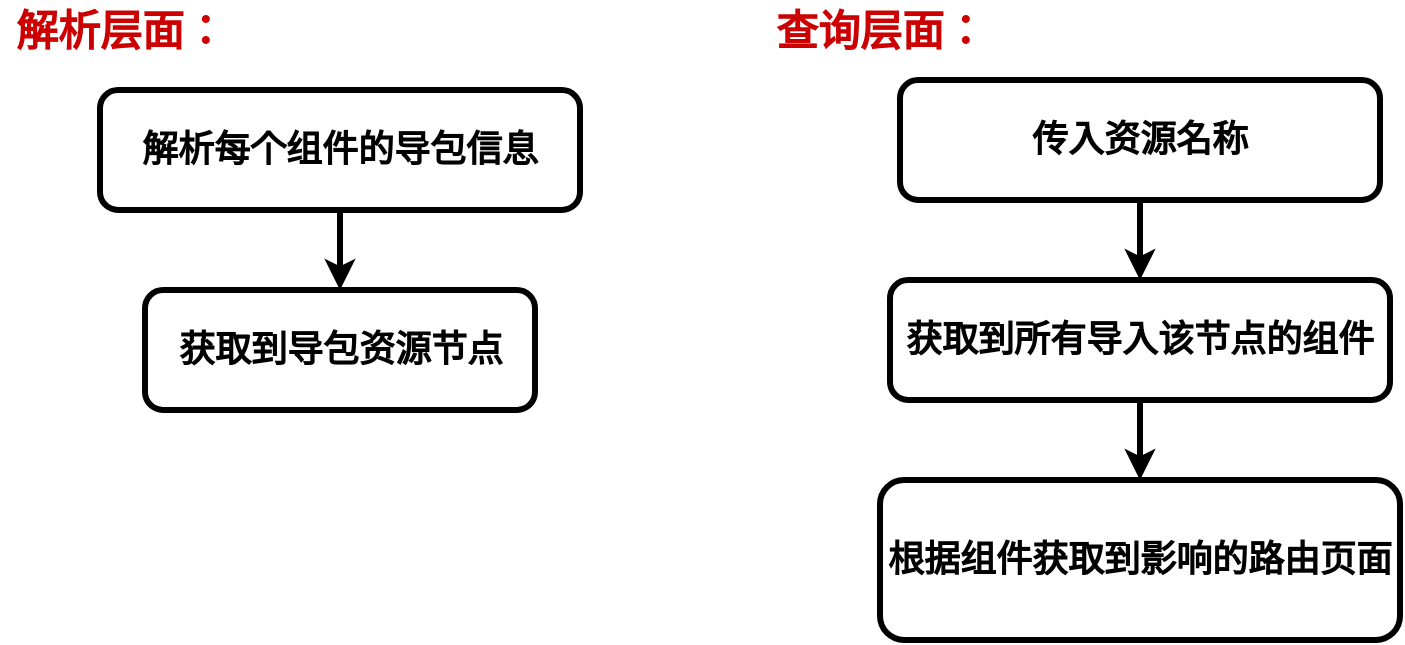 <mxfile version="17.2.1" type="github">
  <diagram id="no-MHdSHV1weaL2BQ-n9" name="第 1 页">
    <mxGraphModel dx="2066" dy="1097" grid="1" gridSize="10" guides="1" tooltips="1" connect="1" arrows="1" fold="1" page="1" pageScale="1" pageWidth="827" pageHeight="1169" math="0" shadow="0">
      <root>
        <mxCell id="0" />
        <mxCell id="1" parent="0" />
        <mxCell id="9YNeWrGiWL2DdZizUm1k-12" value="" style="group" vertex="1" connectable="0" parent="1">
          <mxGeometry x="400" y="35" width="320" height="320" as="geometry" />
        </mxCell>
        <mxCell id="9YNeWrGiWL2DdZizUm1k-6" value="&lt;b style=&quot;font-size: 21px&quot;&gt;&lt;font color=&quot;#cc0000&quot; style=&quot;font-size: 21px&quot;&gt;查询层面：&lt;/font&gt;&lt;/b&gt;" style="text;html=1;align=center;verticalAlign=middle;resizable=0;points=[];autosize=1;strokeColor=none;fillColor=none;fontSize=21;strokeWidth=3;" vertex="1" parent="9YNeWrGiWL2DdZizUm1k-12">
          <mxGeometry width="120" height="30" as="geometry" />
        </mxCell>
        <mxCell id="9YNeWrGiWL2DdZizUm1k-7" value="传入资源名称" style="rounded=1;whiteSpace=wrap;html=1;fontSize=18;fontStyle=1;strokeWidth=3;" vertex="1" parent="9YNeWrGiWL2DdZizUm1k-12">
          <mxGeometry x="70" y="40" width="240" height="60" as="geometry" />
        </mxCell>
        <mxCell id="9YNeWrGiWL2DdZizUm1k-8" value="获取到所有导入该节点的组件" style="whiteSpace=wrap;html=1;fontSize=18;rounded=1;fontStyle=1;strokeWidth=3;" vertex="1" parent="9YNeWrGiWL2DdZizUm1k-12">
          <mxGeometry x="65" y="140" width="250" height="60" as="geometry" />
        </mxCell>
        <mxCell id="9YNeWrGiWL2DdZizUm1k-9" value="" style="edgeStyle=orthogonalEdgeStyle;rounded=0;orthogonalLoop=1;jettySize=auto;html=1;fontSize=21;fontColor=#CC0000;strokeWidth=3;" edge="1" parent="9YNeWrGiWL2DdZizUm1k-12" source="9YNeWrGiWL2DdZizUm1k-7" target="9YNeWrGiWL2DdZizUm1k-8">
          <mxGeometry relative="1" as="geometry" />
        </mxCell>
        <mxCell id="9YNeWrGiWL2DdZizUm1k-10" value="根据组件获取到影响的路由页面" style="whiteSpace=wrap;html=1;fontSize=18;rounded=1;fontStyle=1;strokeWidth=3;" vertex="1" parent="9YNeWrGiWL2DdZizUm1k-12">
          <mxGeometry x="60" y="240" width="260" height="80" as="geometry" />
        </mxCell>
        <mxCell id="9YNeWrGiWL2DdZizUm1k-11" value="" style="edgeStyle=orthogonalEdgeStyle;rounded=0;orthogonalLoop=1;jettySize=auto;html=1;fontSize=21;fontColor=#CC0000;strokeWidth=3;" edge="1" parent="9YNeWrGiWL2DdZizUm1k-12" source="9YNeWrGiWL2DdZizUm1k-8" target="9YNeWrGiWL2DdZizUm1k-10">
          <mxGeometry relative="1" as="geometry" />
        </mxCell>
        <mxCell id="9YNeWrGiWL2DdZizUm1k-13" value="" style="group" vertex="1" connectable="0" parent="1">
          <mxGeometry x="20" y="35" width="290" height="205" as="geometry" />
        </mxCell>
        <mxCell id="9YNeWrGiWL2DdZizUm1k-1" value="解析每个组件的导包信息" style="rounded=1;whiteSpace=wrap;html=1;fontSize=18;fontStyle=1;strokeWidth=3;" vertex="1" parent="9YNeWrGiWL2DdZizUm1k-13">
          <mxGeometry x="50" y="45" width="240" height="60" as="geometry" />
        </mxCell>
        <mxCell id="9YNeWrGiWL2DdZizUm1k-2" value="获取到导包资源节点" style="whiteSpace=wrap;html=1;rounded=1;fontSize=18;fontStyle=1;strokeWidth=3;" vertex="1" parent="9YNeWrGiWL2DdZizUm1k-13">
          <mxGeometry x="72.5" y="145" width="195" height="60" as="geometry" />
        </mxCell>
        <mxCell id="9YNeWrGiWL2DdZizUm1k-3" value="" style="edgeStyle=orthogonalEdgeStyle;rounded=0;orthogonalLoop=1;jettySize=auto;html=1;fontSize=18;fontStyle=1;strokeWidth=3;" edge="1" parent="9YNeWrGiWL2DdZizUm1k-13" source="9YNeWrGiWL2DdZizUm1k-1" target="9YNeWrGiWL2DdZizUm1k-2">
          <mxGeometry relative="1" as="geometry" />
        </mxCell>
        <mxCell id="9YNeWrGiWL2DdZizUm1k-5" value="&lt;b style=&quot;font-size: 21px&quot;&gt;&lt;font color=&quot;#cc0000&quot; style=&quot;font-size: 21px&quot;&gt;解析层面：&lt;/font&gt;&lt;/b&gt;" style="text;html=1;align=center;verticalAlign=middle;resizable=0;points=[];autosize=1;strokeColor=none;fillColor=none;fontSize=21;strokeWidth=3;" vertex="1" parent="9YNeWrGiWL2DdZizUm1k-13">
          <mxGeometry width="120" height="30" as="geometry" />
        </mxCell>
      </root>
    </mxGraphModel>
  </diagram>
</mxfile>
